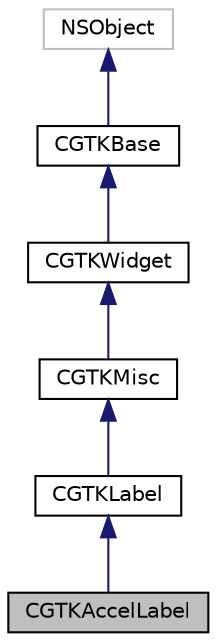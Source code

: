 digraph "CGTKAccelLabel"
{
  edge [fontname="Helvetica",fontsize="10",labelfontname="Helvetica",labelfontsize="10"];
  node [fontname="Helvetica",fontsize="10",shape=record];
  Node0 [label="CGTKAccelLabel",height=0.2,width=0.4,color="black", fillcolor="grey75", style="filled", fontcolor="black"];
  Node1 -> Node0 [dir="back",color="midnightblue",fontsize="10",style="solid",fontname="Helvetica"];
  Node1 [label="CGTKLabel",height=0.2,width=0.4,color="black", fillcolor="white", style="filled",URL="$interface_c_g_t_k_label.html"];
  Node2 -> Node1 [dir="back",color="midnightblue",fontsize="10",style="solid",fontname="Helvetica"];
  Node2 [label="CGTKMisc",height=0.2,width=0.4,color="black", fillcolor="white", style="filled",URL="$interface_c_g_t_k_misc.html"];
  Node3 -> Node2 [dir="back",color="midnightblue",fontsize="10",style="solid",fontname="Helvetica"];
  Node3 [label="CGTKWidget",height=0.2,width=0.4,color="black", fillcolor="white", style="filled",URL="$interface_c_g_t_k_widget.html"];
  Node4 -> Node3 [dir="back",color="midnightblue",fontsize="10",style="solid",fontname="Helvetica"];
  Node4 [label="CGTKBase",height=0.2,width=0.4,color="black", fillcolor="white", style="filled",URL="$interface_c_g_t_k_base.html"];
  Node5 -> Node4 [dir="back",color="midnightblue",fontsize="10",style="solid",fontname="Helvetica"];
  Node5 [label="NSObject",height=0.2,width=0.4,color="grey75", fillcolor="white", style="filled"];
}
